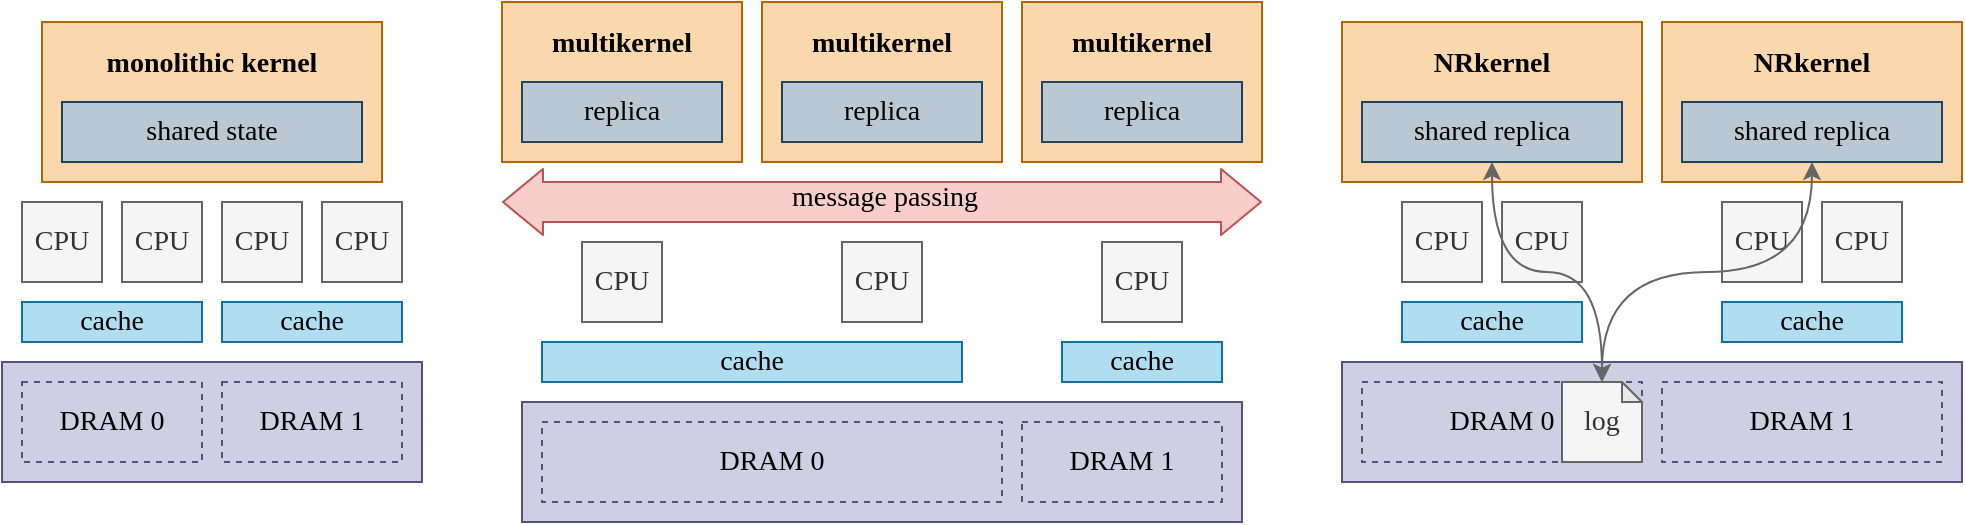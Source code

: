 <mxfile>
    <diagram id="e8JN_GO73H6f2xv_E5xe" name="第 1 页">
        <mxGraphModel dx="672" dy="627" grid="1" gridSize="10" guides="1" tooltips="1" connect="1" arrows="1" fold="1" page="1" pageScale="1" pageWidth="827" pageHeight="1169" math="0" shadow="0">
            <root>
                <mxCell id="0"/>
                <mxCell id="1" parent="0"/>
                <mxCell id="14" value="" style="rounded=0;whiteSpace=wrap;html=1;fontFamily=Menlo;fontSize=14;fillColor=#d0cee2;strokeColor=#56517e;" parent="1" vertex="1">
                    <mxGeometry x="90" y="360" width="210" height="60" as="geometry"/>
                </mxCell>
                <mxCell id="2" value="" style="rounded=0;whiteSpace=wrap;html=1;fillColor=#fad7ac;strokeColor=#b46504;" parent="1" vertex="1">
                    <mxGeometry x="110" y="190" width="170" height="80" as="geometry"/>
                </mxCell>
                <mxCell id="3" value="&lt;b style=&quot;font-size: 14px;&quot;&gt;&lt;font face=&quot;Menlo&quot; style=&quot;font-size: 14px;&quot;&gt;monolithic kernel&lt;/font&gt;&lt;/b&gt;" style="text;html=1;strokeColor=none;fillColor=none;align=center;verticalAlign=middle;whiteSpace=wrap;rounded=0;fontSize=14;" parent="1" vertex="1">
                    <mxGeometry x="120" y="200" width="150" height="20" as="geometry"/>
                </mxCell>
                <mxCell id="4" value="shared state" style="text;html=1;strokeColor=#23445d;fillColor=#bac8d3;align=center;verticalAlign=middle;whiteSpace=wrap;rounded=0;fontSize=14;fontFamily=Menlo;" parent="1" vertex="1">
                    <mxGeometry x="120" y="230" width="150" height="30" as="geometry"/>
                </mxCell>
                <mxCell id="5" value="CPU" style="rounded=0;whiteSpace=wrap;html=1;fontFamily=Menlo;fontSize=14;fillColor=#f5f5f5;strokeColor=#666666;fontColor=#333333;" parent="1" vertex="1">
                    <mxGeometry x="100" y="280" width="40" height="40" as="geometry"/>
                </mxCell>
                <mxCell id="6" value="CPU" style="rounded=0;whiteSpace=wrap;html=1;fontFamily=Menlo;fontSize=14;fillColor=#f5f5f5;strokeColor=#666666;fontColor=#333333;" parent="1" vertex="1">
                    <mxGeometry x="250" y="280" width="40" height="40" as="geometry"/>
                </mxCell>
                <mxCell id="7" value="CPU" style="rounded=0;whiteSpace=wrap;html=1;fontFamily=Menlo;fontSize=14;fillColor=#f5f5f5;strokeColor=#666666;fontColor=#333333;" parent="1" vertex="1">
                    <mxGeometry x="150" y="280" width="40" height="40" as="geometry"/>
                </mxCell>
                <mxCell id="8" value="CPU" style="rounded=0;whiteSpace=wrap;html=1;fontFamily=Menlo;fontSize=14;fillColor=#f5f5f5;strokeColor=#666666;fontColor=#333333;" parent="1" vertex="1">
                    <mxGeometry x="200" y="280" width="40" height="40" as="geometry"/>
                </mxCell>
                <mxCell id="10" value="cache" style="rounded=0;whiteSpace=wrap;html=1;fontFamily=Menlo;fontSize=14;fillColor=#b1ddf0;strokeColor=#10739e;" parent="1" vertex="1">
                    <mxGeometry x="100" y="330" width="90" height="20" as="geometry"/>
                </mxCell>
                <mxCell id="11" value="cache" style="rounded=0;whiteSpace=wrap;html=1;fontFamily=Menlo;fontSize=14;fillColor=#b1ddf0;strokeColor=#10739e;" parent="1" vertex="1">
                    <mxGeometry x="200" y="330" width="90" height="20" as="geometry"/>
                </mxCell>
                <mxCell id="12" value="DRAM 0" style="rounded=0;whiteSpace=wrap;html=1;fontFamily=Menlo;fontSize=14;dashed=1;fillColor=#d0cee2;strokeColor=#56517e;" parent="1" vertex="1">
                    <mxGeometry x="100" y="370" width="90" height="40" as="geometry"/>
                </mxCell>
                <mxCell id="13" value="DRAM 1" style="rounded=0;whiteSpace=wrap;html=1;fontFamily=Menlo;fontSize=14;dashed=1;fillColor=#d0cee2;strokeColor=#56517e;" parent="1" vertex="1">
                    <mxGeometry x="200" y="370" width="90" height="40" as="geometry"/>
                </mxCell>
                <mxCell id="15" value="" style="rounded=0;whiteSpace=wrap;html=1;fontFamily=Menlo;fontSize=14;fillColor=#d0cee2;strokeColor=#56517e;" parent="1" vertex="1">
                    <mxGeometry x="350" y="380" width="360" height="60" as="geometry"/>
                </mxCell>
                <mxCell id="16" value="" style="rounded=0;whiteSpace=wrap;html=1;fillColor=#fad7ac;strokeColor=#b46504;" parent="1" vertex="1">
                    <mxGeometry x="340" y="180" width="120" height="80" as="geometry"/>
                </mxCell>
                <mxCell id="17" value="&lt;b style=&quot;font-size: 14px&quot;&gt;&lt;font face=&quot;Menlo&quot; style=&quot;font-size: 14px&quot;&gt;multikernel&lt;/font&gt;&lt;/b&gt;" style="text;html=1;strokeColor=none;fillColor=none;align=center;verticalAlign=middle;whiteSpace=wrap;rounded=0;fontSize=14;" parent="1" vertex="1">
                    <mxGeometry x="350" y="190" width="100" height="20" as="geometry"/>
                </mxCell>
                <mxCell id="18" value="replica" style="text;html=1;strokeColor=#23445d;fillColor=#bac8d3;align=center;verticalAlign=middle;whiteSpace=wrap;rounded=0;fontSize=14;fontFamily=Menlo;" parent="1" vertex="1">
                    <mxGeometry x="350" y="220" width="100" height="30" as="geometry"/>
                </mxCell>
                <mxCell id="19" value="CPU" style="rounded=0;whiteSpace=wrap;html=1;fontFamily=Menlo;fontSize=14;fillColor=#f5f5f5;strokeColor=#666666;fontColor=#333333;" parent="1" vertex="1">
                    <mxGeometry x="380" y="300" width="40" height="40" as="geometry"/>
                </mxCell>
                <mxCell id="23" value="cache" style="rounded=0;whiteSpace=wrap;html=1;fontFamily=Menlo;fontSize=14;fillColor=#b1ddf0;strokeColor=#10739e;" parent="1" vertex="1">
                    <mxGeometry x="360" y="350" width="210" height="20" as="geometry"/>
                </mxCell>
                <mxCell id="24" value="cache" style="rounded=0;whiteSpace=wrap;html=1;fontFamily=Menlo;fontSize=14;fillColor=#b1ddf0;strokeColor=#10739e;" parent="1" vertex="1">
                    <mxGeometry x="620" y="350" width="80" height="20" as="geometry"/>
                </mxCell>
                <mxCell id="25" value="DRAM 0" style="rounded=0;whiteSpace=wrap;html=1;fontFamily=Menlo;fontSize=14;dashed=1;fillColor=#d0cee2;strokeColor=#56517e;" parent="1" vertex="1">
                    <mxGeometry x="360" y="390" width="230" height="40" as="geometry"/>
                </mxCell>
                <mxCell id="26" value="DRAM 1" style="rounded=0;whiteSpace=wrap;html=1;fontFamily=Menlo;fontSize=14;dashed=1;fillColor=#d0cee2;strokeColor=#56517e;" parent="1" vertex="1">
                    <mxGeometry x="600" y="390" width="100" height="40" as="geometry"/>
                </mxCell>
                <mxCell id="28" value="" style="rounded=0;whiteSpace=wrap;html=1;fillColor=#fad7ac;strokeColor=#b46504;" parent="1" vertex="1">
                    <mxGeometry x="470" y="180" width="120" height="80" as="geometry"/>
                </mxCell>
                <mxCell id="29" value="&lt;b style=&quot;font-size: 14px&quot;&gt;&lt;font face=&quot;Menlo&quot; style=&quot;font-size: 14px&quot;&gt;multikernel&lt;/font&gt;&lt;/b&gt;" style="text;html=1;strokeColor=none;fillColor=none;align=center;verticalAlign=middle;whiteSpace=wrap;rounded=0;fontSize=14;" parent="1" vertex="1">
                    <mxGeometry x="480" y="190" width="100" height="20" as="geometry"/>
                </mxCell>
                <mxCell id="30" value="replica" style="text;html=1;strokeColor=#23445d;fillColor=#bac8d3;align=center;verticalAlign=middle;whiteSpace=wrap;rounded=0;fontSize=14;fontFamily=Menlo;" parent="1" vertex="1">
                    <mxGeometry x="480" y="220" width="100" height="30" as="geometry"/>
                </mxCell>
                <mxCell id="33" value="CPU" style="rounded=0;whiteSpace=wrap;html=1;fontFamily=Menlo;fontSize=14;fillColor=#f5f5f5;strokeColor=#666666;fontColor=#333333;" parent="1" vertex="1">
                    <mxGeometry x="510" y="300" width="40" height="40" as="geometry"/>
                </mxCell>
                <mxCell id="35" value="" style="rounded=0;whiteSpace=wrap;html=1;fillColor=#fad7ac;strokeColor=#b46504;" parent="1" vertex="1">
                    <mxGeometry x="600" y="180" width="120" height="80" as="geometry"/>
                </mxCell>
                <mxCell id="36" value="&lt;b style=&quot;font-size: 14px&quot;&gt;&lt;font face=&quot;Menlo&quot; style=&quot;font-size: 14px&quot;&gt;multikernel&lt;/font&gt;&lt;/b&gt;" style="text;html=1;strokeColor=none;fillColor=none;align=center;verticalAlign=middle;whiteSpace=wrap;rounded=0;fontSize=14;" parent="1" vertex="1">
                    <mxGeometry x="610" y="190" width="100" height="20" as="geometry"/>
                </mxCell>
                <mxCell id="37" value="replica" style="text;html=1;strokeColor=#23445d;fillColor=#bac8d3;align=center;verticalAlign=middle;whiteSpace=wrap;rounded=0;fontSize=14;fontFamily=Menlo;" parent="1" vertex="1">
                    <mxGeometry x="610" y="220" width="100" height="30" as="geometry"/>
                </mxCell>
                <mxCell id="38" value="CPU" style="rounded=0;whiteSpace=wrap;html=1;fontFamily=Menlo;fontSize=14;fillColor=#f5f5f5;strokeColor=#666666;fontColor=#333333;" parent="1" vertex="1">
                    <mxGeometry x="640" y="300" width="40" height="40" as="geometry"/>
                </mxCell>
                <mxCell id="39" value="" style="endArrow=classic;startArrow=classic;html=1;fontFamily=Menlo;fontSize=14;shape=flexArrow;fillColor=#f8cecc;strokeColor=#b85450;width=20;endSize=6.33;endWidth=12;startWidth=12;startSize=6.33;" parent="1" edge="1">
                    <mxGeometry width="100" height="100" relative="1" as="geometry">
                        <mxPoint x="340" y="280" as="sourcePoint"/>
                        <mxPoint x="720" y="280" as="targetPoint"/>
                    </mxGeometry>
                </mxCell>
                <mxCell id="41" value="message passing" style="edgeLabel;html=1;align=center;verticalAlign=middle;resizable=0;points=[];fontSize=14;fontFamily=Menlo;labelBackgroundColor=none;" parent="39" vertex="1" connectable="0">
                    <mxGeometry x="0.028" relative="1" as="geometry">
                        <mxPoint x="-5" y="-2" as="offset"/>
                    </mxGeometry>
                </mxCell>
                <mxCell id="42" value="" style="rounded=0;whiteSpace=wrap;html=1;fontFamily=Menlo;fontSize=14;fillColor=#d0cee2;strokeColor=#56517e;" parent="1" vertex="1">
                    <mxGeometry x="760" y="360" width="310" height="60" as="geometry"/>
                </mxCell>
                <mxCell id="43" value="" style="rounded=0;whiteSpace=wrap;html=1;fillColor=#fad7ac;strokeColor=#b46504;" parent="1" vertex="1">
                    <mxGeometry x="760" y="190" width="150" height="80" as="geometry"/>
                </mxCell>
                <mxCell id="44" value="&lt;b style=&quot;font-size: 14px&quot;&gt;&lt;font face=&quot;Menlo&quot; style=&quot;font-size: 14px&quot;&gt;NRkernel&lt;/font&gt;&lt;/b&gt;" style="text;html=1;strokeColor=none;fillColor=none;align=center;verticalAlign=middle;whiteSpace=wrap;rounded=0;fontSize=14;" parent="1" vertex="1">
                    <mxGeometry x="770" y="200" width="130" height="20" as="geometry"/>
                </mxCell>
                <mxCell id="45" value="shared replica" style="text;html=1;strokeColor=#23445d;fillColor=#bac8d3;align=center;verticalAlign=middle;whiteSpace=wrap;rounded=0;fontSize=14;fontFamily=Menlo;" parent="1" vertex="1">
                    <mxGeometry x="770" y="230" width="130" height="30" as="geometry"/>
                </mxCell>
                <mxCell id="46" value="CPU" style="rounded=0;whiteSpace=wrap;html=1;fontFamily=Menlo;fontSize=14;fillColor=#f5f5f5;strokeColor=#666666;fontColor=#333333;" parent="1" vertex="1">
                    <mxGeometry x="790" y="280" width="40" height="40" as="geometry"/>
                </mxCell>
                <mxCell id="47" value="cache" style="rounded=0;whiteSpace=wrap;html=1;fontFamily=Menlo;fontSize=14;fillColor=#b1ddf0;strokeColor=#10739e;" parent="1" vertex="1">
                    <mxGeometry x="790" y="330" width="90" height="20" as="geometry"/>
                </mxCell>
                <mxCell id="48" value="cache" style="rounded=0;whiteSpace=wrap;html=1;fontFamily=Menlo;fontSize=14;fillColor=#b1ddf0;strokeColor=#10739e;" parent="1" vertex="1">
                    <mxGeometry x="950" y="330" width="90" height="20" as="geometry"/>
                </mxCell>
                <mxCell id="49" value="DRAM 0" style="rounded=0;whiteSpace=wrap;html=1;fontFamily=Menlo;fontSize=14;dashed=1;fillColor=#d0cee2;strokeColor=#56517e;" parent="1" vertex="1">
                    <mxGeometry x="770" y="370" width="140" height="40" as="geometry"/>
                </mxCell>
                <mxCell id="50" value="DRAM 1" style="rounded=0;whiteSpace=wrap;html=1;fontFamily=Menlo;fontSize=14;dashed=1;fillColor=#d0cee2;strokeColor=#56517e;" parent="1" vertex="1">
                    <mxGeometry x="920" y="370" width="140" height="40" as="geometry"/>
                </mxCell>
                <mxCell id="54" value="CPU" style="rounded=0;whiteSpace=wrap;html=1;fontFamily=Menlo;fontSize=14;fillColor=#f5f5f5;strokeColor=#666666;fontColor=#333333;" parent="1" vertex="1">
                    <mxGeometry x="840" y="280" width="40" height="40" as="geometry"/>
                </mxCell>
                <mxCell id="62" value="" style="rounded=0;whiteSpace=wrap;html=1;fillColor=#fad7ac;strokeColor=#b46504;" parent="1" vertex="1">
                    <mxGeometry x="920" y="190" width="150" height="80" as="geometry"/>
                </mxCell>
                <mxCell id="63" value="&lt;b style=&quot;font-size: 14px&quot;&gt;&lt;font face=&quot;Menlo&quot; style=&quot;font-size: 14px&quot;&gt;NRkernel&lt;/font&gt;&lt;/b&gt;" style="text;html=1;strokeColor=none;fillColor=none;align=center;verticalAlign=middle;whiteSpace=wrap;rounded=0;fontSize=14;" parent="1" vertex="1">
                    <mxGeometry x="930" y="200" width="130" height="20" as="geometry"/>
                </mxCell>
                <mxCell id="64" value="shared replica" style="text;html=1;strokeColor=#23445d;fillColor=#bac8d3;align=center;verticalAlign=middle;whiteSpace=wrap;rounded=0;fontSize=14;fontFamily=Menlo;" parent="1" vertex="1">
                    <mxGeometry x="930" y="230" width="130" height="30" as="geometry"/>
                </mxCell>
                <mxCell id="65" value="CPU" style="rounded=0;whiteSpace=wrap;html=1;fontFamily=Menlo;fontSize=14;fillColor=#f5f5f5;strokeColor=#666666;fontColor=#333333;" parent="1" vertex="1">
                    <mxGeometry x="950" y="280" width="40" height="40" as="geometry"/>
                </mxCell>
                <mxCell id="66" value="CPU" style="rounded=0;whiteSpace=wrap;html=1;fontFamily=Menlo;fontSize=14;fillColor=#f5f5f5;strokeColor=#666666;fontColor=#333333;" parent="1" vertex="1">
                    <mxGeometry x="1000" y="280" width="40" height="40" as="geometry"/>
                </mxCell>
                <mxCell id="85" value="log" style="shape=note;whiteSpace=wrap;html=1;backgroundOutline=1;darkOpacity=0.05;labelBackgroundColor=none;fontFamily=Menlo;fontSize=14;fillColor=#f5f5f5;strokeColor=#666666;fontColor=#333333;size=10;" parent="1" vertex="1">
                    <mxGeometry x="870" y="370" width="40" height="40" as="geometry"/>
                </mxCell>
                <mxCell id="86" style="edgeStyle=orthogonalEdgeStyle;rounded=0;orthogonalLoop=1;jettySize=auto;html=1;exitX=0.5;exitY=1;exitDx=0;exitDy=0;entryX=0.5;entryY=0;entryDx=0;entryDy=0;entryPerimeter=0;fontFamily=Menlo;fontSize=14;fillColor=#f5f5f5;curved=1;startArrow=classic;startFill=1;strokeColor=#666666;" parent="1" source="45" target="85" edge="1">
                    <mxGeometry relative="1" as="geometry"/>
                </mxCell>
                <mxCell id="87" style="edgeStyle=orthogonalEdgeStyle;curved=1;rounded=0;orthogonalLoop=1;jettySize=auto;html=1;exitX=0.5;exitY=1;exitDx=0;exitDy=0;entryX=0.5;entryY=0;entryDx=0;entryDy=0;entryPerimeter=0;fontFamily=Menlo;fontSize=14;startArrow=classic;startFill=1;fillColor=#f5f5f5;strokeColor=#666666;" parent="1" source="64" target="85" edge="1">
                    <mxGeometry relative="1" as="geometry"/>
                </mxCell>
            </root>
        </mxGraphModel>
    </diagram>
</mxfile>